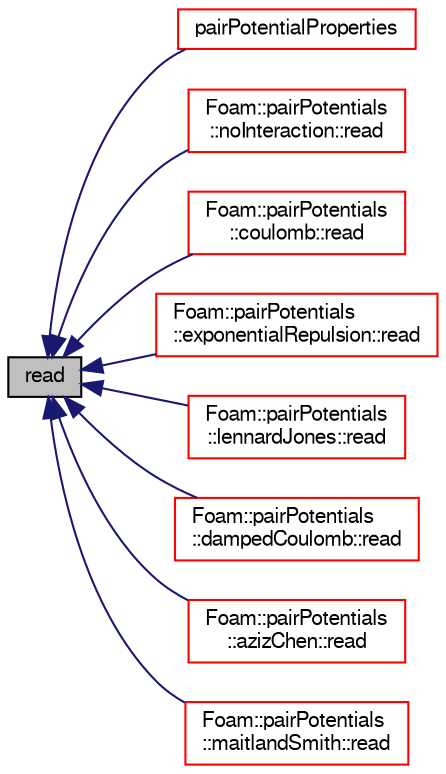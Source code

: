 digraph "read"
{
  bgcolor="transparent";
  edge [fontname="FreeSans",fontsize="10",labelfontname="FreeSans",labelfontsize="10"];
  node [fontname="FreeSans",fontsize="10",shape=record];
  rankdir="LR";
  Node840 [label="read",height=0.2,width=0.4,color="black", fillcolor="grey75", style="filled", fontcolor="black"];
  Node840 -> Node841 [dir="back",color="midnightblue",fontsize="10",style="solid",fontname="FreeSans"];
  Node841 [label="pairPotentialProperties",height=0.2,width=0.4,color="red",URL="$a24442.html#ae9db077d7be5eeb990eedd31a11da220"];
  Node840 -> Node844 [dir="back",color="midnightblue",fontsize="10",style="solid",fontname="FreeSans"];
  Node844 [label="Foam::pairPotentials\l::noInteraction::read",height=0.2,width=0.4,color="red",URL="$a24470.html#a646f6b9e314f4e96310c6291a2be3579",tooltip="Read dictionary. "];
  Node840 -> Node846 [dir="back",color="midnightblue",fontsize="10",style="solid",fontname="FreeSans"];
  Node846 [label="Foam::pairPotentials\l::coulomb::read",height=0.2,width=0.4,color="red",URL="$a24450.html#a646f6b9e314f4e96310c6291a2be3579",tooltip="Read dictionary. "];
  Node840 -> Node847 [dir="back",color="midnightblue",fontsize="10",style="solid",fontname="FreeSans"];
  Node847 [label="Foam::pairPotentials\l::exponentialRepulsion::read",height=0.2,width=0.4,color="red",URL="$a24458.html#a646f6b9e314f4e96310c6291a2be3579",tooltip="Read dictionary. "];
  Node840 -> Node849 [dir="back",color="midnightblue",fontsize="10",style="solid",fontname="FreeSans"];
  Node849 [label="Foam::pairPotentials\l::lennardJones::read",height=0.2,width=0.4,color="red",URL="$a24462.html#a646f6b9e314f4e96310c6291a2be3579",tooltip="Read dictionary. "];
  Node840 -> Node851 [dir="back",color="midnightblue",fontsize="10",style="solid",fontname="FreeSans"];
  Node851 [label="Foam::pairPotentials\l::dampedCoulomb::read",height=0.2,width=0.4,color="red",URL="$a24454.html#a646f6b9e314f4e96310c6291a2be3579",tooltip="Read dictionary. "];
  Node840 -> Node852 [dir="back",color="midnightblue",fontsize="10",style="solid",fontname="FreeSans"];
  Node852 [label="Foam::pairPotentials\l::azizChen::read",height=0.2,width=0.4,color="red",URL="$a24446.html#a646f6b9e314f4e96310c6291a2be3579",tooltip="Read dictionary. "];
  Node840 -> Node854 [dir="back",color="midnightblue",fontsize="10",style="solid",fontname="FreeSans"];
  Node854 [label="Foam::pairPotentials\l::maitlandSmith::read",height=0.2,width=0.4,color="red",URL="$a24466.html#a646f6b9e314f4e96310c6291a2be3579",tooltip="Read dictionary. "];
}
